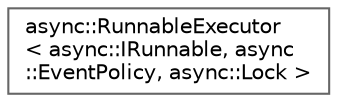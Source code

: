 digraph "Graphical Class Hierarchy"
{
 // LATEX_PDF_SIZE
  bgcolor="transparent";
  edge [fontname=Helvetica,fontsize=10,labelfontname=Helvetica,labelfontsize=10];
  node [fontname=Helvetica,fontsize=10,shape=box,height=0.2,width=0.4];
  rankdir="LR";
  Node0 [id="Node000000",label="async::RunnableExecutor\l\< async::IRunnable, async\l::EventPolicy, async::Lock \>",height=0.2,width=0.4,color="grey40", fillcolor="white", style="filled",URL="$db/dbd/classasync_1_1RunnableExecutor.html",tooltip=" "];
}
